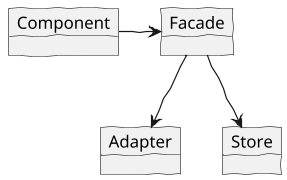@startuml
scale 1.2
skinparam handwritten true
skinparam monochrome true
skinparam packageStyle rect
skinparam defaultFontName SS Soapy Hands
skinparam shadowing false

object "Component" as component
object "Facade" as facade
object "Adapter" as adapter
object "Store" as store

component -> facade
facade --> adapter
facade --> store


@enduml
